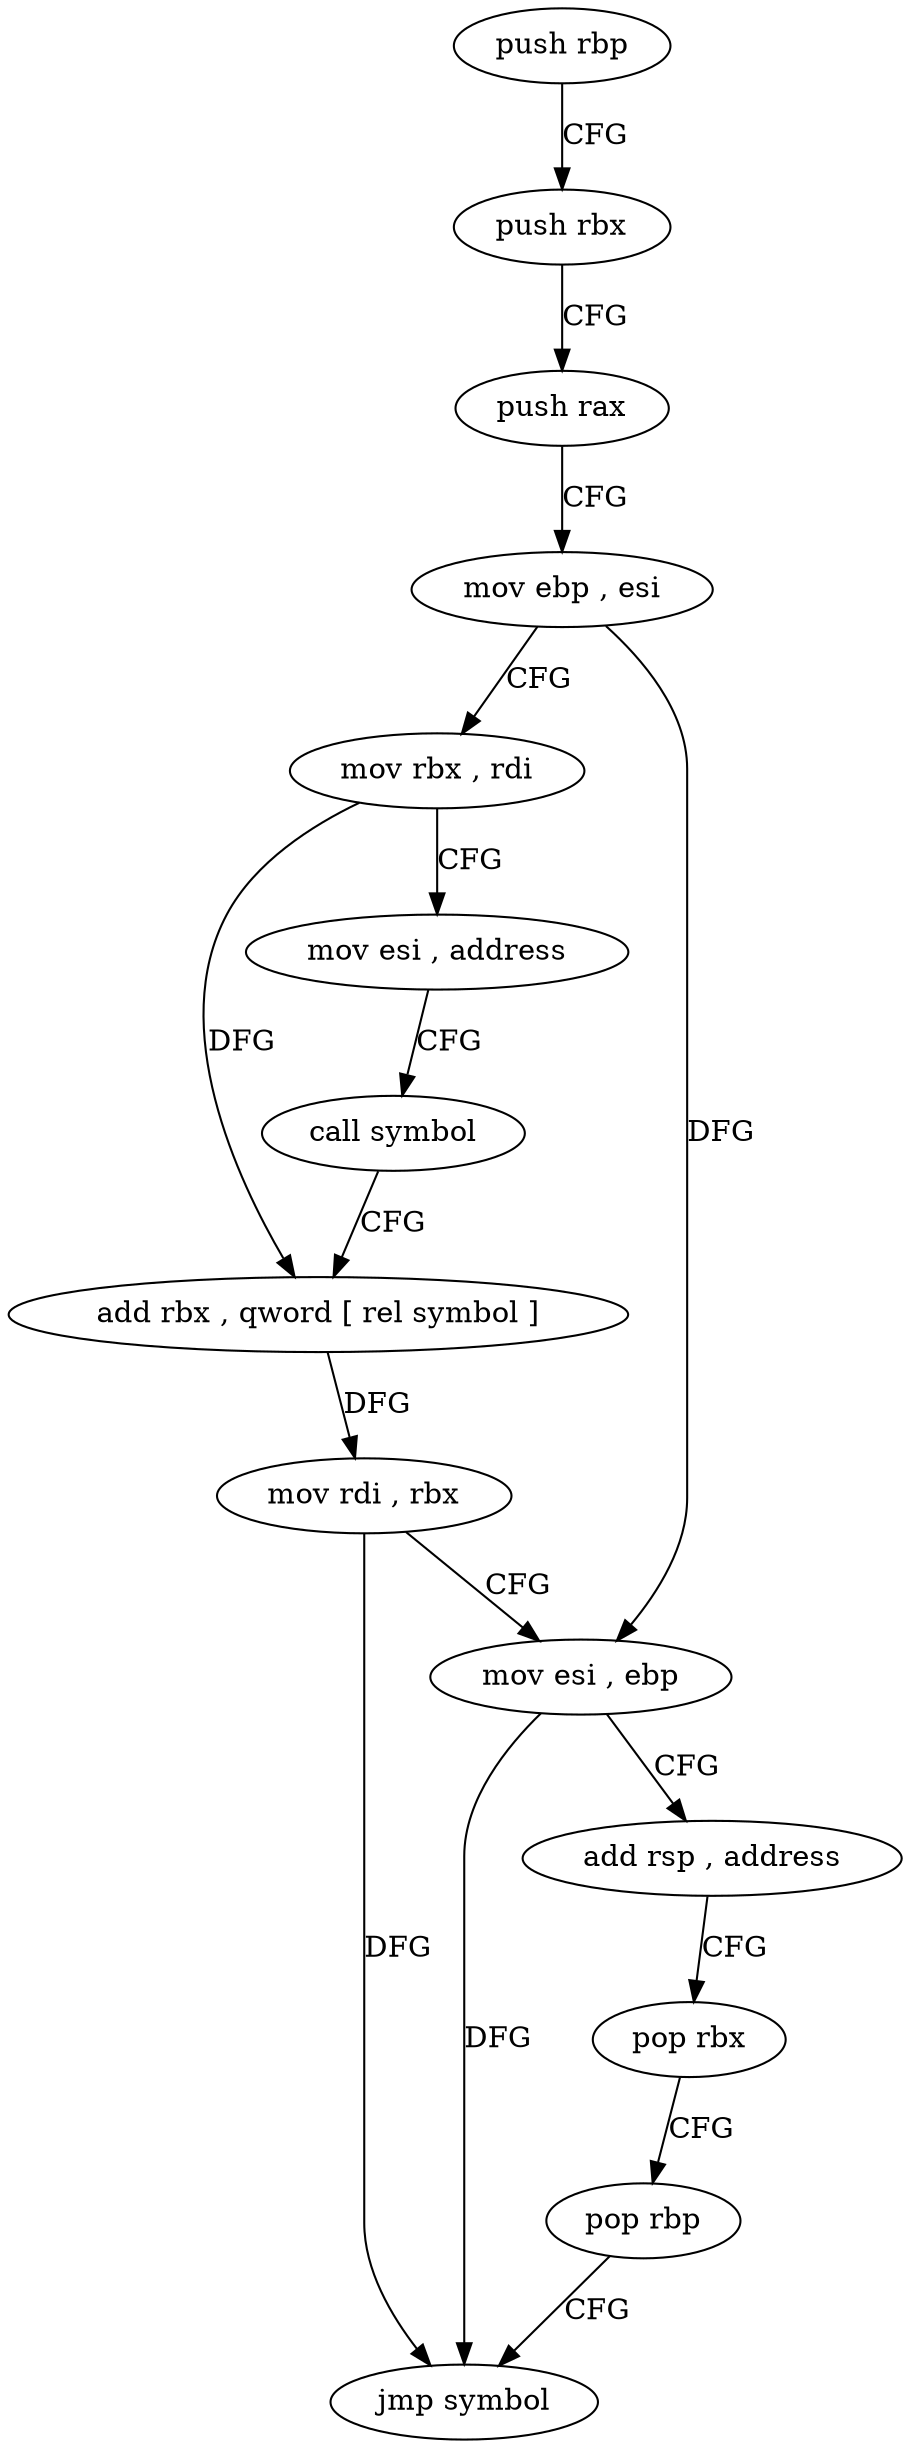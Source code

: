 digraph "func" {
"4204928" [label = "push rbp" ]
"4204929" [label = "push rbx" ]
"4204930" [label = "push rax" ]
"4204931" [label = "mov ebp , esi" ]
"4204933" [label = "mov rbx , rdi" ]
"4204936" [label = "mov esi , address" ]
"4204941" [label = "call symbol" ]
"4204946" [label = "add rbx , qword [ rel symbol ]" ]
"4204953" [label = "mov rdi , rbx" ]
"4204956" [label = "mov esi , ebp" ]
"4204958" [label = "add rsp , address" ]
"4204962" [label = "pop rbx" ]
"4204963" [label = "pop rbp" ]
"4204964" [label = "jmp symbol" ]
"4204928" -> "4204929" [ label = "CFG" ]
"4204929" -> "4204930" [ label = "CFG" ]
"4204930" -> "4204931" [ label = "CFG" ]
"4204931" -> "4204933" [ label = "CFG" ]
"4204931" -> "4204956" [ label = "DFG" ]
"4204933" -> "4204936" [ label = "CFG" ]
"4204933" -> "4204946" [ label = "DFG" ]
"4204936" -> "4204941" [ label = "CFG" ]
"4204941" -> "4204946" [ label = "CFG" ]
"4204946" -> "4204953" [ label = "DFG" ]
"4204953" -> "4204956" [ label = "CFG" ]
"4204953" -> "4204964" [ label = "DFG" ]
"4204956" -> "4204958" [ label = "CFG" ]
"4204956" -> "4204964" [ label = "DFG" ]
"4204958" -> "4204962" [ label = "CFG" ]
"4204962" -> "4204963" [ label = "CFG" ]
"4204963" -> "4204964" [ label = "CFG" ]
}
